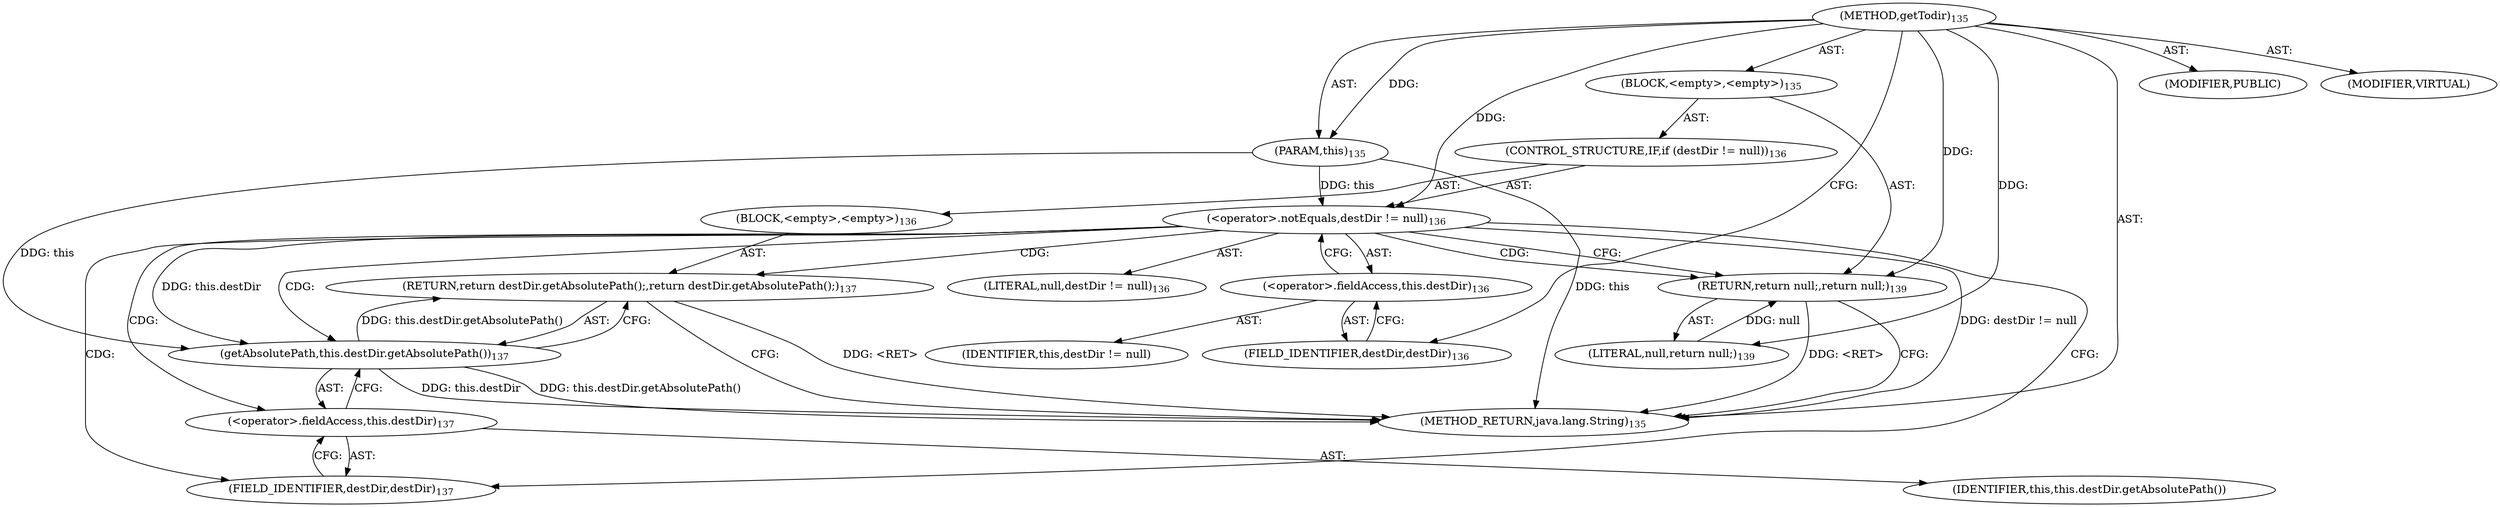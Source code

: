 digraph "getTodir" {  
"111669149708" [label = <(METHOD,getTodir)<SUB>135</SUB>> ]
"115964117014" [label = <(PARAM,this)<SUB>135</SUB>> ]
"25769803788" [label = <(BLOCK,&lt;empty&gt;,&lt;empty&gt;)<SUB>135</SUB>> ]
"47244640256" [label = <(CONTROL_STRUCTURE,IF,if (destDir != null))<SUB>136</SUB>> ]
"30064771092" [label = <(&lt;operator&gt;.notEquals,destDir != null)<SUB>136</SUB>> ]
"30064771093" [label = <(&lt;operator&gt;.fieldAccess,this.destDir)<SUB>136</SUB>> ]
"68719476758" [label = <(IDENTIFIER,this,destDir != null)> ]
"55834574860" [label = <(FIELD_IDENTIFIER,destDir,destDir)<SUB>136</SUB>> ]
"90194313216" [label = <(LITERAL,null,destDir != null)<SUB>136</SUB>> ]
"25769803789" [label = <(BLOCK,&lt;empty&gt;,&lt;empty&gt;)<SUB>136</SUB>> ]
"146028888068" [label = <(RETURN,return destDir.getAbsolutePath();,return destDir.getAbsolutePath();)<SUB>137</SUB>> ]
"30064771094" [label = <(getAbsolutePath,this.destDir.getAbsolutePath())<SUB>137</SUB>> ]
"30064771095" [label = <(&lt;operator&gt;.fieldAccess,this.destDir)<SUB>137</SUB>> ]
"68719476759" [label = <(IDENTIFIER,this,this.destDir.getAbsolutePath())> ]
"55834574861" [label = <(FIELD_IDENTIFIER,destDir,destDir)<SUB>137</SUB>> ]
"146028888069" [label = <(RETURN,return null;,return null;)<SUB>139</SUB>> ]
"90194313217" [label = <(LITERAL,null,return null;)<SUB>139</SUB>> ]
"133143986210" [label = <(MODIFIER,PUBLIC)> ]
"133143986211" [label = <(MODIFIER,VIRTUAL)> ]
"128849018892" [label = <(METHOD_RETURN,java.lang.String)<SUB>135</SUB>> ]
  "111669149708" -> "115964117014"  [ label = "AST: "] 
  "111669149708" -> "25769803788"  [ label = "AST: "] 
  "111669149708" -> "133143986210"  [ label = "AST: "] 
  "111669149708" -> "133143986211"  [ label = "AST: "] 
  "111669149708" -> "128849018892"  [ label = "AST: "] 
  "25769803788" -> "47244640256"  [ label = "AST: "] 
  "25769803788" -> "146028888069"  [ label = "AST: "] 
  "47244640256" -> "30064771092"  [ label = "AST: "] 
  "47244640256" -> "25769803789"  [ label = "AST: "] 
  "30064771092" -> "30064771093"  [ label = "AST: "] 
  "30064771092" -> "90194313216"  [ label = "AST: "] 
  "30064771093" -> "68719476758"  [ label = "AST: "] 
  "30064771093" -> "55834574860"  [ label = "AST: "] 
  "25769803789" -> "146028888068"  [ label = "AST: "] 
  "146028888068" -> "30064771094"  [ label = "AST: "] 
  "30064771094" -> "30064771095"  [ label = "AST: "] 
  "30064771095" -> "68719476759"  [ label = "AST: "] 
  "30064771095" -> "55834574861"  [ label = "AST: "] 
  "146028888069" -> "90194313217"  [ label = "AST: "] 
  "146028888069" -> "128849018892"  [ label = "CFG: "] 
  "30064771092" -> "55834574861"  [ label = "CFG: "] 
  "30064771092" -> "146028888069"  [ label = "CFG: "] 
  "30064771093" -> "30064771092"  [ label = "CFG: "] 
  "146028888068" -> "128849018892"  [ label = "CFG: "] 
  "55834574860" -> "30064771093"  [ label = "CFG: "] 
  "30064771094" -> "146028888068"  [ label = "CFG: "] 
  "30064771095" -> "30064771094"  [ label = "CFG: "] 
  "55834574861" -> "30064771095"  [ label = "CFG: "] 
  "111669149708" -> "55834574860"  [ label = "CFG: "] 
  "146028888068" -> "128849018892"  [ label = "DDG: &lt;RET&gt;"] 
  "146028888069" -> "128849018892"  [ label = "DDG: &lt;RET&gt;"] 
  "115964117014" -> "128849018892"  [ label = "DDG: this"] 
  "30064771092" -> "128849018892"  [ label = "DDG: destDir != null"] 
  "30064771094" -> "128849018892"  [ label = "DDG: this.destDir"] 
  "30064771094" -> "128849018892"  [ label = "DDG: this.destDir.getAbsolutePath()"] 
  "111669149708" -> "115964117014"  [ label = "DDG: "] 
  "90194313217" -> "146028888069"  [ label = "DDG: null"] 
  "111669149708" -> "146028888069"  [ label = "DDG: "] 
  "111669149708" -> "90194313217"  [ label = "DDG: "] 
  "115964117014" -> "30064771092"  [ label = "DDG: this"] 
  "111669149708" -> "30064771092"  [ label = "DDG: "] 
  "30064771094" -> "146028888068"  [ label = "DDG: this.destDir.getAbsolutePath()"] 
  "115964117014" -> "30064771094"  [ label = "DDG: this"] 
  "30064771092" -> "30064771094"  [ label = "DDG: this.destDir"] 
  "30064771092" -> "146028888068"  [ label = "CDG: "] 
  "30064771092" -> "30064771094"  [ label = "CDG: "] 
  "30064771092" -> "55834574861"  [ label = "CDG: "] 
  "30064771092" -> "30064771095"  [ label = "CDG: "] 
  "30064771092" -> "146028888069"  [ label = "CDG: "] 
}
